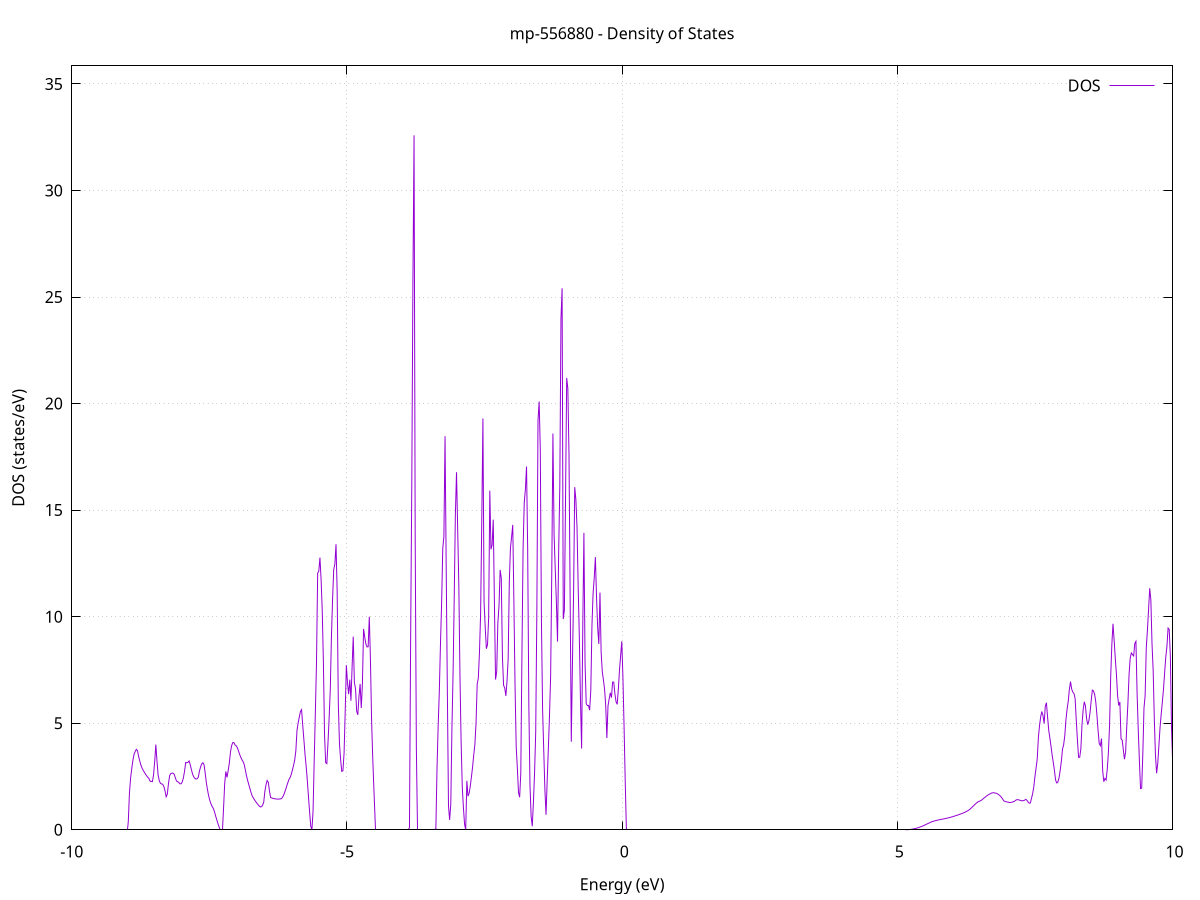 set title 'mp-556880 - Density of States'
set xlabel 'Energy (eV)'
set ylabel 'DOS (states/eV)'
set grid
set xrange [-10:10]
set yrange [0:35.846]
set xzeroaxis lt -1
set terminal png size 800,600
set output 'mp-556880_dos_gnuplot.png'
plot '-' using 1:2 with lines title 'DOS'
-21.443700 0.000000
-21.422900 0.000000
-21.402000 0.000000
-21.381200 0.000000
-21.360300 0.000000
-21.339500 0.000000
-21.318600 0.000000
-21.297800 0.000000
-21.276900 0.000000
-21.256000 0.000000
-21.235200 0.000000
-21.214300 0.000000
-21.193500 0.000000
-21.172600 0.000000
-21.151800 0.000000
-21.130900 0.000000
-21.110100 0.000000
-21.089200 0.000000
-21.068400 0.000000
-21.047500 0.000000
-21.026700 0.000000
-21.005800 0.000000
-20.985000 0.000000
-20.964100 0.000000
-20.943200 0.000000
-20.922400 0.000000
-20.901500 0.000000
-20.880700 0.000000
-20.859800 0.000000
-20.839000 0.000000
-20.818100 0.000000
-20.797300 0.000000
-20.776400 0.000000
-20.755600 0.000000
-20.734700 0.000000
-20.713900 0.000000
-20.693000 0.000000
-20.672200 0.000000
-20.651300 0.000000
-20.630400 0.000000
-20.609600 0.000000
-20.588700 0.000000
-20.567900 0.000000
-20.547000 0.000000
-20.526200 0.000000
-20.505300 0.000000
-20.484500 0.000000
-20.463600 0.000000
-20.442800 0.000000
-20.421900 0.000000
-20.401100 0.000000
-20.380200 0.000000
-20.359400 0.000000
-20.338500 0.000000
-20.317600 0.000000
-20.296800 0.000000
-20.275900 0.000000
-20.255100 0.000000
-20.234200 0.000000
-20.213400 0.000000
-20.192500 0.000000
-20.171700 0.000000
-20.150800 0.000000
-20.130000 0.000000
-20.109100 0.000000
-20.088300 0.000000
-20.067400 0.000000
-20.046600 0.000000
-20.025700 0.000000
-20.004800 0.000000
-19.984000 0.000000
-19.963100 0.000000
-19.942300 0.000000
-19.921400 0.000000
-19.900600 0.000000
-19.879700 0.000000
-19.858900 0.000000
-19.838000 0.000000
-19.817200 0.000000
-19.796300 0.000000
-19.775500 0.000000
-19.754600 0.000000
-19.733800 0.000000
-19.712900 0.000000
-19.692000 0.000000
-19.671200 0.000000
-19.650300 0.000000
-19.629500 0.000000
-19.608600 0.000000
-19.587800 0.000000
-19.566900 0.000000
-19.546100 0.000900
-19.525200 0.132400
-19.504400 0.486300
-19.483500 1.062700
-19.462700 1.683600
-19.441800 2.051300
-19.421000 2.295200
-19.400100 2.564400
-19.379200 2.891300
-19.358400 3.266000
-19.337500 3.663700
-19.316700 4.224600
-19.295800 5.213200
-19.275000 6.476600
-19.254100 7.123000
-19.233300 7.482400
-19.212400 7.396900
-19.191600 6.883900
-19.170700 6.149200
-19.149900 5.534900
-19.129000 5.467200
-19.108200 5.232000
-19.087300 4.473000
-19.066400 3.066800
-19.045600 0.972300
-19.024700 0.124300
-19.003900 0.218800
-18.983000 0.508700
-18.962200 1.059900
-18.941300 1.721000
-18.920500 2.362300
-18.899600 2.565700
-18.878800 2.768900
-18.857900 3.178700
-18.837100 3.809700
-18.816200 5.512300
-18.795400 7.160900
-18.774500 8.357500
-18.753600 7.457600
-18.732800 7.525500
-18.711900 7.085600
-18.691100 6.249700
-18.670200 4.799100
-18.649400 4.011500
-18.628500 3.547900
-18.607700 3.128000
-18.586800 2.745000
-18.566000 2.453600
-18.545100 2.221400
-18.524300 2.012200
-18.503400 1.703900
-18.482600 1.183900
-18.461700 0.765200
-18.440800 1.061700
-18.420000 2.826500
-18.399100 3.530400
-18.378300 3.948800
-18.357400 4.389100
-18.336600 4.630500
-18.315700 6.787400
-18.294900 8.983100
-18.274000 7.794900
-18.253200 7.692700
-18.232300 7.148300
-18.211500 6.247400
-18.190600 5.500500
-18.169800 4.799500
-18.148900 4.283200
-18.128000 2.776100
-18.107200 2.289300
-18.086300 2.583600
-18.065500 2.892400
-18.044600 3.190800
-18.023800 3.482900
-18.002900 3.689000
-17.982100 3.873100
-17.961200 4.107100
-17.940400 4.975600
-17.919500 5.914300
-17.898700 5.964200
-17.877800 6.253500
-17.857000 6.607400
-17.836100 7.107600
-17.815200 7.580000
-17.794400 8.057200
-17.773500 7.723000
-17.752700 7.509700
-17.731800 6.765900
-17.711000 4.260700
-17.690100 2.509200
-17.669300 1.448600
-17.648400 0.781000
-17.627600 0.355500
-17.606700 0.097900
-17.585900 6.097400
-17.565000 22.531400
-17.544200 25.742400
-17.523300 21.741500
-17.502400 15.191900
-17.481600 14.978100
-17.460700 14.251500
-17.439900 15.082700
-17.419000 17.392000
-17.398200 21.463800
-17.377300 15.567700
-17.356500 13.172000
-17.335600 8.769100
-17.314800 13.058800
-17.293900 21.701700
-17.273100 22.626600
-17.252200 17.447300
-17.231400 0.067300
-17.210500 2.795000
-17.189600 8.185800
-17.168800 11.284100
-17.147900 15.245900
-17.127100 13.701700
-17.106200 13.887300
-17.085400 18.343300
-17.064500 17.545700
-17.043700 0.000000
-17.022800 0.000000
-17.002000 0.000000
-16.981100 0.000000
-16.960300 0.000000
-16.939400 0.000000
-16.918600 0.000000
-16.897700 0.000000
-16.876800 0.000000
-16.856000 0.000000
-16.835100 0.000000
-16.814300 0.000000
-16.793400 0.000000
-16.772600 0.000000
-16.751700 0.000000
-16.730900 0.000000
-16.710000 0.000000
-16.689200 0.000000
-16.668300 0.000000
-16.647500 0.000000
-16.626600 0.000000
-16.605800 0.000000
-16.584900 0.000000
-16.564000 0.000000
-16.543200 0.000000
-16.522300 0.000000
-16.501500 0.000000
-16.480600 0.000000
-16.459800 0.000000
-16.438900 0.000000
-16.418100 0.000000
-16.397200 0.000000
-16.376400 0.000000
-16.355500 0.000000
-16.334700 0.000000
-16.313800 0.000000
-16.293000 0.000000
-16.272100 0.000000
-16.251200 0.000000
-16.230400 0.000000
-16.209500 0.000000
-16.188700 0.000000
-16.167800 0.000000
-16.147000 0.000000
-16.126100 0.000000
-16.105300 0.000000
-16.084400 0.000000
-16.063600 0.000000
-16.042700 0.000000
-16.021900 0.000000
-16.001000 0.000000
-15.980200 0.000000
-15.959300 0.000000
-15.938400 0.000000
-15.917600 0.000000
-15.896700 0.000000
-15.875900 0.000000
-15.855000 0.000000
-15.834200 0.000000
-15.813300 0.000000
-15.792500 0.000000
-15.771600 0.000000
-15.750800 0.000000
-15.729900 0.000000
-15.709100 0.000000
-15.688200 0.000000
-15.667400 0.000000
-15.646500 0.000000
-15.625600 0.000000
-15.604800 0.000000
-15.583900 0.000000
-15.563100 0.000000
-15.542200 0.000000
-15.521400 0.000000
-15.500500 0.000000
-15.479700 0.000000
-15.458800 0.000000
-15.438000 0.000000
-15.417100 0.000000
-15.396300 0.000000
-15.375400 0.000000
-15.354600 0.000000
-15.333700 0.000000
-15.312800 0.000000
-15.292000 0.000000
-15.271100 0.000000
-15.250300 0.000000
-15.229400 0.000000
-15.208600 0.000000
-15.187700 0.000000
-15.166900 0.000000
-15.146000 0.000000
-15.125200 0.000000
-15.104300 0.000000
-15.083500 0.000000
-15.062600 0.000000
-15.041800 0.000000
-15.020900 0.000000
-15.000000 0.000000
-14.979200 0.000000
-14.958300 0.000000
-14.937500 0.000000
-14.916600 0.000000
-14.895800 0.000000
-14.874900 0.000000
-14.854100 0.000000
-14.833200 0.000000
-14.812400 0.000000
-14.791500 0.000000
-14.770700 0.000000
-14.749800 0.000000
-14.729000 0.000000
-14.708100 0.000000
-14.687200 0.000000
-14.666400 0.000000
-14.645500 0.000000
-14.624700 0.000000
-14.603800 0.000000
-14.583000 0.000000
-14.562100 0.000000
-14.541300 0.000000
-14.520400 0.000000
-14.499600 0.000000
-14.478700 0.000000
-14.457900 0.000000
-14.437000 0.000000
-14.416200 0.000000
-14.395300 0.000000
-14.374400 0.000000
-14.353600 0.000000
-14.332700 0.000000
-14.311900 0.000000
-14.291000 0.000000
-14.270200 0.000000
-14.249300 0.000000
-14.228500 0.000000
-14.207600 0.000000
-14.186800 0.000000
-14.165900 0.000000
-14.145100 0.000000
-14.124200 0.000000
-14.103400 0.000000
-14.082500 0.000000
-14.061600 0.000000
-14.040800 0.000000
-14.019900 0.000000
-13.999100 0.000000
-13.978200 0.000000
-13.957400 0.000000
-13.936500 0.000000
-13.915700 0.000000
-13.894800 0.000000
-13.874000 0.000000
-13.853100 0.000000
-13.832300 0.000000
-13.811400 0.000000
-13.790600 0.000000
-13.769700 0.000000
-13.748800 0.000000
-13.728000 0.000000
-13.707100 0.000000
-13.686300 0.000000
-13.665400 0.000000
-13.644600 0.000000
-13.623700 0.000000
-13.602900 0.000000
-13.582000 0.000000
-13.561200 0.000000
-13.540300 0.000000
-13.519500 0.000000
-13.498600 0.000000
-13.477800 0.000000
-13.456900 0.000000
-13.436000 0.000000
-13.415200 0.000000
-13.394300 0.000000
-13.373500 0.000000
-13.352600 0.000000
-13.331800 0.000000
-13.310900 0.000000
-13.290100 0.000000
-13.269200 0.000000
-13.248400 0.000000
-13.227500 0.000000
-13.206700 0.000000
-13.185800 0.000000
-13.165000 0.000000
-13.144100 0.000000
-13.123200 0.000000
-13.102400 0.000000
-13.081500 0.000000
-13.060700 0.000000
-13.039800 0.000000
-13.019000 0.000000
-12.998100 0.000000
-12.977300 0.000000
-12.956400 0.000000
-12.935600 0.000000
-12.914700 0.000000
-12.893900 0.000000
-12.873000 0.000000
-12.852200 0.000000
-12.831300 0.000000
-12.810400 0.000000
-12.789600 0.000000
-12.768700 0.000000
-12.747900 0.000000
-12.727000 0.000000
-12.706200 0.000000
-12.685300 0.000000
-12.664500 0.000000
-12.643600 0.000000
-12.622800 0.000000
-12.601900 0.000000
-12.581100 0.000000
-12.560200 0.000000
-12.539400 0.000000
-12.518500 0.000000
-12.497600 0.000000
-12.476800 0.000000
-12.455900 0.000000
-12.435100 0.000000
-12.414200 0.000000
-12.393400 0.000000
-12.372500 0.000000
-12.351700 0.000000
-12.330800 0.000000
-12.310000 0.000000
-12.289100 0.000000
-12.268300 0.000000
-12.247400 0.000000
-12.226600 0.000000
-12.205700 0.000000
-12.184800 0.000000
-12.164000 0.000000
-12.143100 0.000000
-12.122300 0.000000
-12.101400 0.000000
-12.080600 0.000000
-12.059700 0.000000
-12.038900 0.000000
-12.018000 0.000000
-11.997200 0.000000
-11.976300 0.000000
-11.955500 0.000000
-11.934600 0.000000
-11.913800 0.000000
-11.892900 0.000000
-11.872000 0.000000
-11.851200 0.000000
-11.830300 0.000000
-11.809500 0.000000
-11.788600 0.000000
-11.767800 0.000000
-11.746900 0.000000
-11.726100 0.000000
-11.705200 0.000000
-11.684400 0.000000
-11.663500 0.000000
-11.642700 0.000000
-11.621800 0.000000
-11.601000 0.000000
-11.580100 0.000000
-11.559200 0.000000
-11.538400 0.000000
-11.517500 0.000000
-11.496700 0.000000
-11.475800 0.000000
-11.455000 0.000000
-11.434100 0.000000
-11.413300 0.000000
-11.392400 0.000000
-11.371600 0.000000
-11.350700 0.000000
-11.329900 0.000000
-11.309000 0.000000
-11.288200 0.000000
-11.267300 0.000000
-11.246400 0.000000
-11.225600 0.000000
-11.204700 0.000000
-11.183900 0.000000
-11.163000 0.000000
-11.142200 0.000000
-11.121300 0.000000
-11.100500 0.000000
-11.079600 0.000000
-11.058800 0.000000
-11.037900 0.000000
-11.017100 0.000000
-10.996200 0.000000
-10.975400 0.000000
-10.954500 0.000000
-10.933600 0.000000
-10.912800 0.000000
-10.891900 0.000000
-10.871100 0.000000
-10.850200 0.000000
-10.829400 0.000000
-10.808500 0.000000
-10.787700 0.000000
-10.766800 0.000000
-10.746000 0.000000
-10.725100 0.000000
-10.704300 0.000000
-10.683400 0.000000
-10.662600 0.000000
-10.641700 0.000000
-10.620800 0.000000
-10.600000 0.000000
-10.579100 0.000000
-10.558300 0.000000
-10.537400 0.000000
-10.516600 0.000000
-10.495700 0.000000
-10.474900 0.000000
-10.454000 0.000000
-10.433200 0.000000
-10.412300 0.000000
-10.391500 0.000000
-10.370600 0.000000
-10.349800 0.000000
-10.328900 0.000000
-10.308000 0.000000
-10.287200 0.000000
-10.266300 0.000000
-10.245500 0.000000
-10.224600 0.000000
-10.203800 0.000000
-10.182900 0.000000
-10.162100 0.000000
-10.141200 0.000000
-10.120400 0.000000
-10.099500 0.000000
-10.078700 0.000000
-10.057800 0.000000
-10.037000 0.000000
-10.016100 0.000000
-9.995200 0.000000
-9.974400 0.000000
-9.953500 0.000000
-9.932700 0.000000
-9.911800 0.000000
-9.891000 0.000000
-9.870100 0.000000
-9.849300 0.000000
-9.828400 0.000000
-9.807600 0.000000
-9.786700 0.000000
-9.765900 0.000000
-9.745000 0.000000
-9.724200 0.000000
-9.703300 0.000000
-9.682400 0.000000
-9.661600 0.000000
-9.640700 0.000000
-9.619900 0.000000
-9.599000 0.000000
-9.578200 0.000000
-9.557300 0.000000
-9.536500 0.000000
-9.515600 0.000000
-9.494800 0.000000
-9.473900 0.000000
-9.453100 0.000000
-9.432200 0.000000
-9.411400 0.000000
-9.390500 0.000000
-9.369600 0.000000
-9.348800 0.000000
-9.327900 0.000000
-9.307100 0.000000
-9.286200 0.000000
-9.265400 0.000000
-9.244500 0.000000
-9.223700 0.000000
-9.202800 0.000000
-9.182000 0.000000
-9.161100 0.000000
-9.140300 0.000000
-9.119400 0.000000
-9.098600 0.000000
-9.077700 0.000000
-9.056800 0.000000
-9.036000 0.000000
-9.015100 0.000000
-8.994300 0.000000
-8.973400 0.380500
-8.952600 1.719600
-8.931700 2.421900
-8.910900 2.867200
-8.890000 3.251800
-8.869200 3.543700
-8.848300 3.667800
-8.827500 3.775600
-8.806600 3.715600
-8.785800 3.444800
-8.764900 3.226500
-8.744000 3.034700
-8.723200 2.891100
-8.702300 2.790300
-8.681500 2.696700
-8.660600 2.610800
-8.639800 2.533200
-8.618900 2.464000
-8.598100 2.402900
-8.577200 2.280300
-8.556400 2.270500
-8.535500 2.260600
-8.514700 2.576000
-8.493800 3.201900
-8.473000 3.998400
-8.452100 3.213600
-8.431200 2.562600
-8.410400 2.306400
-8.389500 2.179000
-8.368700 2.151400
-8.347800 2.134800
-8.327000 2.029500
-8.306100 1.825200
-8.285300 1.545500
-8.264400 1.673500
-8.243600 2.157500
-8.222700 2.537200
-8.201900 2.637800
-8.181000 2.656200
-8.160200 2.658400
-8.139300 2.599200
-8.118400 2.440700
-8.097600 2.290600
-8.076700 2.257100
-8.055900 2.218800
-8.035000 2.158100
-8.014200 2.156700
-7.993300 2.239900
-7.972500 2.438000
-7.951600 2.737500
-7.930800 3.158100
-7.909900 3.145000
-7.889100 3.165300
-7.868200 3.229400
-7.847400 3.047200
-7.826500 2.825400
-7.805600 2.612200
-7.784800 2.484900
-7.763900 2.411800
-7.743100 2.380400
-7.722200 2.393300
-7.701400 2.464700
-7.680500 2.754900
-7.659700 2.951700
-7.638800 3.092300
-7.618000 3.146700
-7.597100 3.055000
-7.576300 2.664500
-7.555400 2.212700
-7.534500 1.879100
-7.513700 1.602700
-7.492800 1.384100
-7.472000 1.223800
-7.451100 1.101600
-7.430300 1.011600
-7.409400 0.864800
-7.388600 0.671400
-7.367700 0.485700
-7.346900 0.308800
-7.326000 0.150100
-7.305200 0.013400
-7.284300 0.000000
-7.263500 0.000000
-7.242600 1.004300
-7.221700 2.177700
-7.200900 2.736700
-7.180000 2.457800
-7.159200 2.762800
-7.138300 3.111800
-7.117500 3.632200
-7.096600 3.941100
-7.075800 4.090300
-7.054900 4.092400
-7.034100 3.980000
-7.013200 3.947700
-6.992400 3.852900
-6.971500 3.702500
-6.950700 3.541400
-6.929800 3.405700
-6.908900 3.285200
-6.888100 3.201600
-6.867200 3.063200
-6.846400 2.807200
-6.825500 2.534600
-6.804700 2.313400
-6.783800 2.116500
-6.763000 1.926700
-6.742100 1.740700
-6.721300 1.585500
-6.700400 1.489100
-6.679600 1.404400
-6.658700 1.326500
-6.637900 1.253000
-6.617000 1.183800
-6.596100 1.118900
-6.575300 1.071400
-6.554400 1.080800
-6.533600 1.149800
-6.512700 1.291000
-6.491900 1.798900
-6.471000 2.110100
-6.450200 2.312600
-6.429300 2.224600
-6.408500 1.824700
-6.387600 1.514500
-6.366800 1.493100
-6.345900 1.475200
-6.325100 1.461000
-6.304200 1.450400
-6.283300 1.443300
-6.262500 1.439900
-6.241600 1.440100
-6.220800 1.443800
-6.199900 1.452400
-6.179100 1.493800
-6.158200 1.581800
-6.137400 1.714200
-6.116500 1.874300
-6.095700 2.040600
-6.074800 2.207800
-6.054000 2.360900
-6.033100 2.447500
-6.012300 2.599200
-5.991400 2.802800
-5.970500 3.026000
-5.949700 3.268600
-5.928800 3.710900
-5.908000 4.668200
-5.887100 5.008800
-5.866300 5.291700
-5.845400 5.550200
-5.824600 5.638200
-5.803700 4.899400
-5.782900 4.236900
-5.762000 3.531500
-5.741200 2.975500
-5.720300 2.308200
-5.699500 1.556600
-5.678600 0.819900
-5.657700 0.165300
-5.636900 0.000000
-5.616000 0.885100
-5.595200 3.277000
-5.574300 5.509900
-5.553500 7.873500
-5.532600 12.043800
-5.511800 12.134900
-5.490900 12.769100
-5.470100 11.746200
-5.449200 10.275900
-5.428400 7.855700
-5.407500 4.444000
-5.386700 3.145500
-5.365800 3.104400
-5.344900 4.076200
-5.324100 5.238800
-5.303200 6.572800
-5.282400 9.041900
-5.261500 10.811400
-5.240700 12.212900
-5.219800 12.469100
-5.199000 13.400900
-5.178100 11.175000
-5.157300 5.935700
-5.136400 4.055100
-5.115600 3.294900
-5.094700 2.741800
-5.073900 2.766200
-5.053000 3.573800
-5.032100 5.530400
-5.011300 7.721600
-4.990400 6.892300
-4.969600 6.362500
-4.948700 7.044600
-4.927900 6.058000
-4.907000 7.632600
-4.886200 9.065000
-4.865300 6.915400
-4.844500 6.615600
-4.823600 5.566600
-4.802800 5.392100
-4.781900 6.254100
-4.761100 6.844200
-4.740200 5.716900
-4.719300 6.841700
-4.698500 9.426100
-4.677600 9.050200
-4.656800 8.719500
-4.635900 8.580000
-4.615100 8.585600
-4.594200 9.999800
-4.573400 7.956000
-4.552500 5.115000
-4.531700 3.353600
-4.510800 1.900700
-4.490000 0.000000
-4.469100 0.000000
-4.448300 0.000000
-4.427400 0.000000
-4.406500 0.000000
-4.385700 0.000000
-4.364800 0.000000
-4.344000 0.000000
-4.323100 0.000000
-4.302300 0.000000
-4.281400 0.000000
-4.260600 0.000000
-4.239700 0.000000
-4.218900 0.000000
-4.198000 0.000000
-4.177200 0.000000
-4.156300 0.000000
-4.135500 0.000000
-4.114600 0.000000
-4.093700 0.000000
-4.072900 0.000000
-4.052000 0.000000
-4.031200 0.000000
-4.010300 0.000000
-3.989500 0.000000
-3.968600 0.000000
-3.947800 0.000000
-3.926900 0.000000
-3.906100 0.000000
-3.885200 0.000000
-3.864400 0.107600
-3.843500 8.800800
-3.822700 16.038900
-3.801800 25.688200
-3.780900 32.587700
-3.760100 13.559900
-3.739200 3.852900
-3.718400 0.000000
-3.697500 0.000000
-3.676700 0.000000
-3.655800 0.000000
-3.635000 0.000000
-3.614100 0.000000
-3.593300 0.000000
-3.572400 0.000000
-3.551600 0.000000
-3.530700 0.000000
-3.509900 0.000000
-3.489000 0.000000
-3.468100 0.000000
-3.447300 0.000000
-3.426400 0.000000
-3.405600 0.000000
-3.384700 0.050200
-3.363900 2.894900
-3.343000 4.870600
-3.322200 6.482100
-3.301300 8.685900
-3.280500 10.617900
-3.259600 13.183100
-3.238800 13.766100
-3.217900 18.464400
-3.197100 12.351100
-3.176200 6.562900
-3.155300 1.111200
-3.134500 0.462900
-3.113600 1.210600
-3.092800 4.780600
-3.071900 7.364100
-3.051100 10.903100
-3.030200 14.796500
-3.009400 16.778900
-2.988500 14.120000
-2.967700 11.488200
-2.946800 7.234400
-2.926000 4.126400
-2.905100 2.024000
-2.884300 1.041900
-2.863400 0.265700
-2.842500 0.000000
-2.821700 2.295400
-2.800800 1.575400
-2.780000 1.720700
-2.759100 2.054800
-2.738300 2.482400
-2.717400 2.952000
-2.696600 3.509900
-2.675700 4.006900
-2.654900 5.003400
-2.634000 6.832600
-2.613200 7.120600
-2.592300 8.333200
-2.571500 10.162100
-2.550600 14.500700
-2.529700 19.299800
-2.508900 10.685300
-2.488000 9.496700
-2.467200 8.497200
-2.446300 8.689300
-2.425500 9.964400
-2.404600 15.914900
-2.383800 13.161000
-2.362900 13.362800
-2.342100 14.554300
-2.321200 10.731900
-2.300400 7.049800
-2.279500 7.410600
-2.258700 9.691400
-2.237800 10.495200
-2.216900 12.196400
-2.196100 11.810400
-2.175200 8.109900
-2.154400 6.784000
-2.133500 6.651500
-2.112700 6.284300
-2.091800 6.977000
-2.071000 8.024700
-2.050100 11.653700
-2.029300 13.232000
-2.008400 13.747300
-1.987600 14.306700
-1.966700 10.655800
-1.945900 6.730300
-1.925000 3.898000
-1.904100 2.899200
-1.883300 1.749400
-1.862400 1.526400
-1.841600 2.652700
-1.820700 8.258300
-1.799900 13.215900
-1.779000 15.347400
-1.758200 15.959800
-1.737300 17.045600
-1.716500 13.156100
-1.695600 5.904700
-1.674800 2.102400
-1.653900 0.633300
-1.633100 0.166100
-1.612200 1.294800
-1.591300 2.663000
-1.570500 4.588600
-1.549600 10.327100
-1.528800 19.211000
-1.507900 20.096500
-1.487100 17.830600
-1.466200 9.728700
-1.445400 5.630100
-1.424500 3.721400
-1.403700 1.881500
-1.382800 0.704100
-1.362000 2.303000
-1.341100 3.798400
-1.320300 5.342600
-1.299400 7.188500
-1.278500 12.125300
-1.257700 18.593900
-1.236800 13.886400
-1.216000 12.253100
-1.195100 10.709300
-1.174300 8.834500
-1.153400 13.042100
-1.132600 16.116300
-1.111700 23.988100
-1.090900 25.408700
-1.070000 9.888500
-1.049200 10.316100
-1.028300 15.646200
-1.007500 21.201300
-0.986600 20.712400
-0.965700 17.606800
-0.944900 10.903800
-0.924000 4.133100
-0.903200 7.774500
-0.882300 11.127500
-0.861500 16.077100
-0.840600 15.495500
-0.819800 14.177500
-0.798900 11.407500
-0.778100 9.058900
-0.757200 6.079300
-0.736400 3.813800
-0.715500 9.486900
-0.694700 13.932600
-0.673800 7.801100
-0.652900 5.921300
-0.632100 5.829700
-0.611200 5.829200
-0.590400 5.610400
-0.569500 6.545700
-0.548700 9.568500
-0.527800 11.105300
-0.507000 11.826800
-0.486100 12.796400
-0.465300 10.902600
-0.444400 9.463700
-0.423600 8.723100
-0.402700 11.133000
-0.381900 8.338900
-0.361000 7.427900
-0.340100 7.034000
-0.319300 6.598700
-0.298400 5.826000
-0.277600 4.307900
-0.256700 5.820500
-0.235900 6.136500
-0.215000 6.429600
-0.194200 6.202100
-0.173300 6.930000
-0.152500 6.928800
-0.131600 6.376700
-0.110800 6.005800
-0.089900 5.886100
-0.069100 6.600700
-0.048200 7.491000
-0.027300 8.172800
-0.006500 8.842600
0.014400 7.135900
0.035200 4.813800
0.056100 2.259100
0.076900 0.035100
0.097800 0.000000
0.118600 0.000000
0.139500 0.000000
0.160300 0.000000
0.181200 0.000000
0.202000 0.000000
0.222900 0.000000
0.243700 0.000000
0.264600 0.000000
0.285500 0.000000
0.306300 0.000000
0.327200 0.000000
0.348000 0.000000
0.368900 0.000000
0.389700 0.000000
0.410600 0.000000
0.431400 0.000000
0.452300 0.000000
0.473100 0.000000
0.494000 0.000000
0.514800 0.000000
0.535700 0.000000
0.556500 0.000000
0.577400 0.000000
0.598300 0.000000
0.619100 0.000000
0.640000 0.000000
0.660800 0.000000
0.681700 0.000000
0.702500 0.000000
0.723400 0.000000
0.744200 0.000000
0.765100 0.000000
0.785900 0.000000
0.806800 0.000000
0.827600 0.000000
0.848500 0.000000
0.869300 0.000000
0.890200 0.000000
0.911100 0.000000
0.931900 0.000000
0.952800 0.000000
0.973600 0.000000
0.994500 0.000000
1.015300 0.000000
1.036200 0.000000
1.057000 0.000000
1.077900 0.000000
1.098700 0.000000
1.119600 0.000000
1.140400 0.000000
1.161300 0.000000
1.182100 0.000000
1.203000 0.000000
1.223900 0.000000
1.244700 0.000000
1.265600 0.000000
1.286400 0.000000
1.307300 0.000000
1.328100 0.000000
1.349000 0.000000
1.369800 0.000000
1.390700 0.000000
1.411500 0.000000
1.432400 0.000000
1.453200 0.000000
1.474100 0.000000
1.494900 0.000000
1.515800 0.000000
1.536700 0.000000
1.557500 0.000000
1.578400 0.000000
1.599200 0.000000
1.620100 0.000000
1.640900 0.000000
1.661800 0.000000
1.682600 0.000000
1.703500 0.000000
1.724300 0.000000
1.745200 0.000000
1.766000 0.000000
1.786900 0.000000
1.807700 0.000000
1.828600 0.000000
1.849500 0.000000
1.870300 0.000000
1.891200 0.000000
1.912000 0.000000
1.932900 0.000000
1.953700 0.000000
1.974600 0.000000
1.995400 0.000000
2.016300 0.000000
2.037100 0.000000
2.058000 0.000000
2.078800 0.000000
2.099700 0.000000
2.120500 0.000000
2.141400 0.000000
2.162300 0.000000
2.183100 0.000000
2.204000 0.000000
2.224800 0.000000
2.245700 0.000000
2.266500 0.000000
2.287400 0.000000
2.308200 0.000000
2.329100 0.000000
2.349900 0.000000
2.370800 0.000000
2.391600 0.000000
2.412500 0.000000
2.433300 0.000000
2.454200 0.000000
2.475100 0.000000
2.495900 0.000000
2.516800 0.000000
2.537600 0.000000
2.558500 0.000000
2.579300 0.000000
2.600200 0.000000
2.621000 0.000000
2.641900 0.000000
2.662700 0.000000
2.683600 0.000000
2.704400 0.000000
2.725300 0.000000
2.746100 0.000000
2.767000 0.000000
2.787900 0.000000
2.808700 0.000000
2.829600 0.000000
2.850400 0.000000
2.871300 0.000000
2.892100 0.000000
2.913000 0.000000
2.933800 0.000000
2.954700 0.000000
2.975500 0.000000
2.996400 0.000000
3.017200 0.000000
3.038100 0.000000
3.058900 0.000000
3.079800 0.000000
3.100700 0.000000
3.121500 0.000000
3.142400 0.000000
3.163200 0.000000
3.184100 0.000000
3.204900 0.000000
3.225800 0.000000
3.246600 0.000000
3.267500 0.000000
3.288300 0.000000
3.309200 0.000000
3.330000 0.000000
3.350900 0.000000
3.371700 0.000000
3.392600 0.000000
3.413500 0.000000
3.434300 0.000000
3.455200 0.000000
3.476000 0.000000
3.496900 0.000000
3.517700 0.000000
3.538600 0.000000
3.559400 0.000000
3.580300 0.000000
3.601100 0.000000
3.622000 0.000000
3.642800 0.000000
3.663700 0.000000
3.684500 0.000000
3.705400 0.000000
3.726300 0.000000
3.747100 0.000000
3.768000 0.000000
3.788800 0.000000
3.809700 0.000000
3.830500 0.000000
3.851400 0.000000
3.872200 0.000000
3.893100 0.000000
3.913900 0.000000
3.934800 0.000000
3.955600 0.000000
3.976500 0.000000
3.997300 0.000000
4.018200 0.000000
4.039100 0.000000
4.059900 0.000000
4.080800 0.000000
4.101600 0.000000
4.122500 0.000000
4.143300 0.000000
4.164200 0.000000
4.185000 0.000000
4.205900 0.000000
4.226700 0.000000
4.247600 0.000000
4.268400 0.000000
4.289300 0.000000
4.310100 0.000000
4.331000 0.000000
4.351900 0.000000
4.372700 0.000000
4.393600 0.000000
4.414400 0.000000
4.435300 0.000000
4.456100 0.000000
4.477000 0.000000
4.497800 0.000000
4.518700 0.000000
4.539500 0.000000
4.560400 0.000000
4.581200 0.000000
4.602100 0.000000
4.622900 0.000000
4.643800 0.000000
4.664700 0.000000
4.685500 0.000000
4.706400 0.000000
4.727200 0.000000
4.748100 0.000000
4.768900 0.000000
4.789800 0.000000
4.810600 0.000000
4.831500 0.000000
4.852300 0.000000
4.873200 0.000000
4.894000 0.000000
4.914900 0.000000
4.935700 0.000000
4.956600 0.000000
4.977500 0.000000
4.998300 0.000000
5.019200 0.000000
5.040000 0.000000
5.060900 0.000000
5.081700 0.000000
5.102600 0.000000
5.123400 0.000000
5.144300 0.000000
5.165100 0.001100
5.186000 0.003600
5.206800 0.007700
5.227700 0.013200
5.248500 0.020300
5.269400 0.028900
5.290300 0.038900
5.311100 0.050500
5.332000 0.063600
5.352800 0.078100
5.373700 0.094200
5.394500 0.111800
5.415400 0.130900
5.436200 0.151500
5.457100 0.173500
5.477900 0.197100
5.498800 0.222200
5.519600 0.248600
5.540500 0.273700
5.561300 0.297100
5.582200 0.323800
5.603100 0.351000
5.623900 0.374000
5.644800 0.392900
5.665600 0.408500
5.686500 0.423100
5.707300 0.436900
5.728200 0.449800
5.749000 0.462000
5.769900 0.473300
5.790700 0.483900
5.811600 0.494700
5.832400 0.505800
5.853300 0.517200
5.874100 0.528800
5.895000 0.540800
5.915900 0.553100
5.936700 0.565700
5.957600 0.579700
5.978400 0.594800
5.999300 0.610500
6.020100 0.626700
6.041000 0.643500
6.061800 0.660900
6.082700 0.678800
6.103500 0.697000
6.124400 0.715700
6.145200 0.734600
6.166100 0.754300
6.186900 0.775700
6.207800 0.798900
6.228700 0.823900
6.249500 0.850800
6.270400 0.879600
6.291200 0.911900
6.312100 0.948700
6.332900 0.996300
6.353800 1.047600
6.374600 1.100200
6.395500 1.152200
6.416300 1.203400
6.437200 1.253500
6.458000 1.296600
6.478900 1.325600
6.499700 1.349600
6.520600 1.372300
6.541500 1.416500
6.562300 1.461200
6.583200 1.504800
6.604000 1.547400
6.624900 1.589000
6.645700 1.627700
6.666600 1.660100
6.687400 1.687700
6.708300 1.720600
6.729100 1.734500
6.750000 1.736800
6.770800 1.730600
6.791700 1.716300
6.812500 1.693900
6.833400 1.663300
6.854300 1.624700
6.875100 1.575200
6.896000 1.510700
6.916800 1.432100
6.937700 1.353300
6.958500 1.331600
6.979400 1.313600
7.000200 1.301100
7.021100 1.292300
7.041900 1.286800
7.062800 1.286700
7.083600 1.296600
7.104500 1.312600
7.125300 1.331900
7.146200 1.375900
7.167100 1.409500
7.187900 1.413000
7.208800 1.403400
7.229600 1.383100
7.250500 1.365700
7.271300 1.359600
7.292200 1.365300
7.313000 1.388300
7.333900 1.427600
7.354700 1.385300
7.375600 1.303600
7.396400 1.248400
7.417300 1.258300
7.438100 1.474600
7.459000 1.697600
7.479900 2.015500
7.500700 2.500800
7.521600 2.902000
7.542400 3.329700
7.563300 4.333200
7.584100 4.889600
7.605000 5.302200
7.625800 5.549100
7.646700 5.360600
7.667500 4.985800
7.688400 5.793200
7.709200 5.960400
7.730100 5.292500
7.750900 4.672100
7.771800 4.307400
7.792700 3.912600
7.813500 3.504000
7.834400 3.145600
7.855200 2.777300
7.876100 2.331300
7.896900 2.197500
7.917800 2.241500
7.938600 2.442000
7.959500 2.792500
7.980300 3.203800
8.001200 3.786300
8.022000 3.987100
8.042900 4.411800
8.063700 5.162800
8.084600 5.654200
8.105500 6.027300
8.126300 6.593900
8.147200 6.951600
8.168000 6.601200
8.188900 6.461600
8.209700 6.388000
8.230600 6.165400
8.251400 5.146100
8.272300 4.230900
8.293100 3.401200
8.314000 3.399000
8.334800 3.798100
8.355700 4.932000
8.376500 5.629200
8.397400 6.007100
8.418300 5.809300
8.439100 5.210600
8.460000 4.931600
8.480800 5.120300
8.501700 5.505300
8.522500 6.053800
8.543400 6.553600
8.564200 6.514500
8.585100 6.357600
8.605900 5.998200
8.626800 5.392000
8.647600 4.669100
8.668500 4.046000
8.689300 3.944300
8.710200 4.280100
8.731100 2.785300
8.751900 2.252300
8.772800 2.410900
8.793600 2.336000
8.814500 2.837300
8.835300 3.617000
8.856200 4.884500
8.877000 7.180300
8.897900 8.691600
8.918700 9.667100
8.939600 8.893200
8.960400 8.030900
8.981300 7.306600
9.002100 6.303200
9.023000 5.832600
9.043900 5.996600
9.064700 4.270500
9.085600 4.208800
9.106400 3.758800
9.127300 3.310400
9.148100 3.645000
9.169000 4.862600
9.189800 5.934400
9.210700 7.281600
9.231500 8.050600
9.252400 8.297400
9.273200 8.217900
9.294100 8.156000
9.314900 8.746600
9.335800 8.842800
9.356700 6.399200
9.377500 4.704600
9.398400 3.251100
9.419200 1.934300
9.440100 1.955600
9.460900 3.570400
9.481800 5.708900
9.502600 6.285600
9.523500 8.533400
9.544300 9.361900
9.565200 10.333800
9.586000 11.334500
9.606900 10.779300
9.627700 8.729700
9.648600 7.483400
9.669500 5.210400
9.690300 3.508500
9.711200 2.652200
9.732000 3.108000
9.752900 3.949400
9.773700 4.797200
9.794600 5.420600
9.815400 5.993400
9.836300 6.587200
9.857100 7.369600
9.878000 8.114300
9.898800 8.596400
9.919700 9.466500
9.940500 9.399500
9.961400 8.123500
9.982300 4.753100
10.003100 3.135400
10.024000 2.252400
10.044800 1.695600
10.065700 1.382100
10.086500 1.544100
10.107400 2.599100
10.128200 4.271400
10.149100 6.084500
10.169900 10.342300
10.190800 10.381600
10.211600 10.767200
10.232500 8.727900
10.253400 7.760800
10.274200 6.556100
10.295100 5.659100
10.315900 5.066700
10.336800 4.690900
10.357600 4.697200
10.378500 5.191900
10.399300 5.622800
10.420200 6.614100
10.441000 7.427300
10.461900 8.339900
10.482700 8.659100
10.503600 8.851100
10.524400 8.901600
10.545300 9.383500
10.566200 8.458400
10.587000 7.742800
10.607900 7.489600
10.628700 7.048200
10.649600 6.318700
10.670400 5.216300
10.691300 5.372400
10.712100 5.896300
10.733000 6.269200
10.753800 6.434000
10.774700 7.759400
10.795500 9.213800
10.816400 10.064700
10.837200 9.190700
10.858100 7.592900
10.879000 6.934900
10.899800 6.293900
10.920700 6.122200
10.941500 7.479500
10.962400 6.668000
10.983200 7.421800
11.004100 8.786300
11.024900 8.174700
11.045800 7.889700
11.066600 7.079700
11.087500 6.700800
11.108300 7.407600
11.129200 7.441100
11.150000 7.316700
11.170900 8.534000
11.191800 6.809300
11.212600 5.470600
11.233500 4.087200
11.254300 2.815700
11.275200 2.634400
11.296000 3.685200
11.316900 4.646700
11.337700 5.748500
11.358600 6.570500
11.379400 7.210300
11.400300 8.328200
11.421100 7.916600
11.442000 7.309600
11.462800 6.980500
11.483700 7.211600
11.504600 7.077200
11.525400 6.682600
11.546300 6.594200
11.567100 6.701500
11.588000 6.532300
11.608800 6.717700
11.629700 6.764000
11.650500 7.307000
11.671400 7.964300
11.692200 7.576600
11.713100 6.473700
11.733900 5.788300
11.754800 5.493100
11.775600 5.621100
11.796500 4.949800
11.817400 4.061200
11.838200 3.362300
11.859100 3.700100
11.879900 4.898600
11.900800 6.076000
11.921600 7.079200
11.942500 9.352400
11.963300 9.024900
11.984200 7.503000
12.005000 6.573300
12.025900 5.967900
12.046700 5.587000
12.067600 5.097500
12.088400 4.619300
12.109300 4.467900
12.130200 4.865100
12.151000 4.566300
12.171900 4.536100
12.192700 4.849100
12.213600 5.356300
12.234400 6.279900
12.255300 7.417100
12.276100 8.347200
12.297000 8.437300
12.317800 7.093900
12.338700 6.588900
12.359500 6.329800
12.380400 6.567600
12.401200 6.958000
12.422100 6.504200
12.443000 4.939700
12.463800 4.032900
12.484700 3.872600
12.505500 3.831000
12.526400 3.898900
12.547200 4.382400
12.568100 3.555800
12.588900 3.754200
12.609800 6.592300
12.630600 8.532700
12.651500 10.797200
12.672300 14.359100
12.693200 11.764200
12.714000 9.905000
12.734900 7.773100
12.755800 5.794400
12.776600 4.245500
12.797500 3.667800
12.818300 3.827100
12.839200 5.681900
12.860000 4.844000
12.880900 4.924200
12.901700 5.288700
12.922600 5.806000
12.943400 6.011800
12.964300 6.346800
12.985100 6.617200
13.006000 7.804600
13.026800 9.111300
13.047700 9.199600
13.068600 8.335700
13.089400 6.646600
13.110300 5.415500
13.131100 2.873500
13.152000 0.359200
13.172800 0.579300
13.193700 0.971900
13.214500 1.448600
13.235400 4.972900
13.256200 4.684600
13.277100 6.309000
13.297900 6.151300
13.318800 7.432900
13.339600 8.570900
13.360500 8.497300
13.381400 7.498000
13.402200 7.061900
13.423100 6.733300
13.443900 6.313900
13.464800 5.703900
13.485600 5.297800
13.506500 3.253100
13.527300 4.201600
13.548200 1.370400
13.569000 0.559400
13.589900 0.108700
13.610700 0.000000
13.631600 0.098400
13.652400 1.533100
13.673300 2.427700
13.694200 3.032900
13.715000 3.769700
13.735900 5.092600
13.756700 6.580000
13.777600 7.170100
13.798400 7.910400
13.819300 8.632000
13.840100 8.279500
13.861000 7.390500
13.881800 6.494600
13.902700 5.987300
13.923500 5.318600
13.944400 4.669100
13.965200 4.992000
13.986100 5.313700
14.007000 5.179800
14.027800 4.965800
14.048700 4.338300
14.069500 4.128000
14.090400 4.225800
14.111200 4.386700
14.132100 4.704600
14.152900 5.615700
14.173800 6.313600
14.194600 6.584400
14.215500 6.511000
14.236300 6.457800
14.257200 6.034000
14.278000 4.339900
14.298900 3.763900
14.319800 3.288800
14.340600 2.908400
14.361500 2.600400
14.382300 2.548100
14.403200 4.471900
14.424000 4.999400
14.444900 3.829600
14.465700 3.196000
14.486600 2.923900
14.507400 2.641300
14.528300 2.713800
14.549100 2.857200
14.570000 3.082700
14.590800 3.736000
14.611700 4.665800
14.632600 5.008500
14.653400 5.166000
14.674300 5.403100
14.695100 5.911700
14.716000 6.192600
14.736800 6.528400
14.757700 6.949100
14.778500 7.045400
14.799400 6.824200
14.820200 6.163000
14.841100 6.148800
14.861900 6.445100
14.882800 6.365800
14.903600 6.087700
14.924500 6.158300
14.945400 6.532700
14.966200 7.069100
14.987100 7.691500
15.007900 9.985200
15.028800 9.872200
15.049600 7.787300
15.070500 5.698900
15.091300 3.978100
15.112200 2.825700
15.133000 2.324700
15.153900 2.072200
15.174700 2.027000
15.195600 2.672800
15.216400 4.300600
15.237300 5.577400
15.258200 6.196300
15.279000 5.445200
15.299900 5.531700
15.320700 5.675300
15.341600 5.937300
15.362400 5.754200
15.383300 5.395700
15.404100 5.056800
15.425000 4.744600
15.445800 4.532900
15.466700 4.354000
15.487500 4.178700
15.508400 3.930100
15.529200 3.975500
15.550100 4.339300
15.571000 5.128500
15.591800 6.267100
15.612700 7.328500
15.633500 8.949700
15.654400 9.614800
15.675200 8.797400
15.696100 8.190400
15.716900 7.652100
15.737800 7.325100
15.758600 5.515600
15.779500 4.658700
15.800300 4.053700
15.821200 4.053600
15.842000 4.435500
15.862900 4.438300
15.883800 4.336400
15.904600 4.484100
15.925500 4.972300
15.946300 7.631700
15.967200 8.587300
15.988000 8.999300
16.008900 9.458400
16.029700 9.118400
16.050600 8.241100
16.071400 7.086000
16.092300 5.761500
16.113100 4.921200
16.134000 4.019100
16.154800 3.626000
16.175700 3.628000
16.196600 3.819300
16.217400 4.458300
16.238300 5.216600
16.259100 5.998400
16.280000 7.215600
16.300800 8.487000
16.321700 9.714600
16.342500 9.263600
16.363400 7.526400
16.384200 7.036300
16.405100 7.170500
16.425900 6.775700
16.446800 5.609500
16.467600 3.740600
16.488500 2.606200
16.509400 2.415300
16.530200 2.777100
16.551100 3.827200
16.571900 5.898300
16.592800 6.211200
16.613600 6.768400
16.634500 7.037300
16.655300 6.918900
16.676200 6.685200
16.697000 6.555600
16.717900 6.805700
16.738700 7.187900
16.759600 7.760300
16.780400 7.659200
16.801300 7.427300
16.822200 6.868200
16.843000 5.503600
16.863900 4.649300
16.884700 4.107300
16.905600 3.570200
16.926400 3.829600
16.947300 4.211100
16.968100 4.694800
16.989000 5.801500
17.009800 7.221700
17.030700 8.163500
17.051500 10.407700
17.072400 10.119400
17.093200 6.690900
17.114100 5.738400
17.135000 4.137800
17.155800 4.081000
17.176700 4.491800
17.197500 4.756400
17.218400 4.921600
17.239200 4.955900
17.260100 5.078400
17.280900 4.973600
17.301800 4.419700
17.322600 4.079700
17.343500 4.806300
17.364300 5.122100
17.385200 5.201200
17.406000 5.374500
17.426900 5.445000
17.447800 6.069100
17.468600 7.530700
17.489500 7.703100
17.510300 8.196100
17.531200 7.675200
17.552000 7.032300
17.572900 5.798500
17.593700 5.473200
17.614600 5.145800
17.635400 4.894000
17.656300 4.923400
17.677100 6.387100
17.698000 7.092100
17.718800 7.532800
17.739700 7.598100
17.760600 7.496700
17.781400 6.325300
17.802300 4.886600
17.823100 4.242600
17.844000 3.763200
17.864800 3.472400
17.885700 3.672500
17.906500 4.329700
17.927400 4.994000
17.948200 4.900000
17.969100 5.195000
17.989900 5.564800
18.010800 5.981300
18.031600 7.221700
18.052500 7.282200
18.073400 7.804200
18.094200 7.751300
18.115100 7.646200
18.135900 7.329500
18.156800 6.534600
18.177600 4.874000
18.198500 3.787300
18.219300 2.782800
18.240200 2.259600
18.261000 1.788900
18.281900 1.409600
18.302700 1.117100
18.323600 0.838700
18.344400 0.387200
18.365300 0.004000
18.386200 0.000000
18.407000 0.000000
18.427900 0.000000
18.448700 0.000000
18.469600 0.000000
18.490400 0.000000
18.511300 0.000000
18.532100 0.000000
18.553000 0.000000
18.573800 0.000000
18.594700 0.000000
18.615500 0.000000
18.636400 0.000000
18.657200 0.000000
18.678100 0.000000
18.699000 0.000000
18.719800 0.000000
18.740700 0.000000
18.761500 0.000000
18.782400 0.000000
18.803200 0.000000
18.824100 0.000000
18.844900 0.000000
18.865800 0.000000
18.886600 0.000000
18.907500 0.000000
18.928300 0.000000
18.949200 0.000000
18.970000 0.000000
18.990900 0.000000
19.011800 0.000000
19.032600 0.000000
19.053500 0.000000
19.074300 0.000000
19.095200 0.000000
19.116000 0.000000
19.136900 0.000000
19.157700 0.000000
19.178600 0.000000
19.199400 0.000000
19.220300 0.000000
19.241100 0.000000
19.262000 0.000000
19.282800 0.000000
19.303700 0.000000
19.324600 0.000000
19.345400 0.000000
19.366300 0.000000
19.387100 0.000000
19.408000 0.000000
19.428800 0.000000
19.449700 0.000000
19.470500 0.000000
19.491400 0.000000
19.512200 0.000000
19.533100 0.000000
19.553900 0.000000
19.574800 0.000000
19.595600 0.000000
19.616500 0.000000
19.637400 0.000000
19.658200 0.000000
19.679100 0.000000
19.699900 0.000000
19.720800 0.000000
19.741600 0.000000
19.762500 0.000000
19.783300 0.000000
19.804200 0.000000
19.825000 0.000000
19.845900 0.000000
19.866700 0.000000
19.887600 0.000000
19.908400 0.000000
19.929300 0.000000
19.950200 0.000000
19.971000 0.000000
19.991900 0.000000
20.012700 0.000000
20.033600 0.000000
20.054400 0.000000
20.075300 0.000000
20.096100 0.000000
20.117000 0.000000
20.137800 0.000000
20.158700 0.000000
20.179500 0.000000
20.200400 0.000000
20.221200 0.000000
20.242100 0.000000
20.263000 0.000000
e
